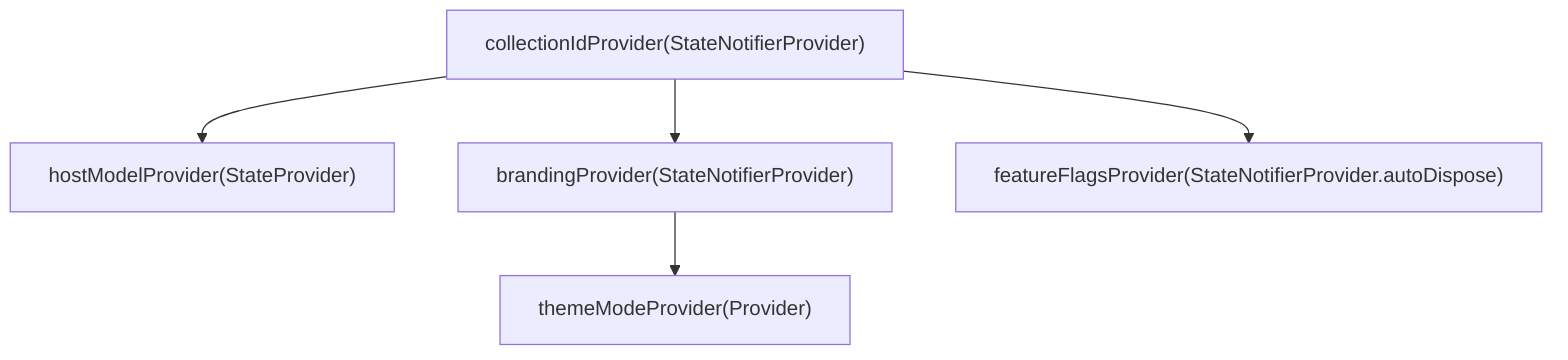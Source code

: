 %% UI/Branding-Provider
flowchart TD
  collectionIdProvider["collectionIdProvider(StateNotifierProvider)"]
  hostModelProvider["hostModelProvider(StateProvider)"]
  brandingProvider["brandingProvider(StateNotifierProvider)"]
  themeModeProvider["themeModeProvider(Provider)"]
  featureFlagsProvider["featureFlagsProvider(StateNotifierProvider.autoDispose)"]
  collectionIdProvider --> hostModelProvider
  collectionIdProvider --> brandingProvider
  collectionIdProvider --> featureFlagsProvider
  brandingProvider --> themeModeProvider